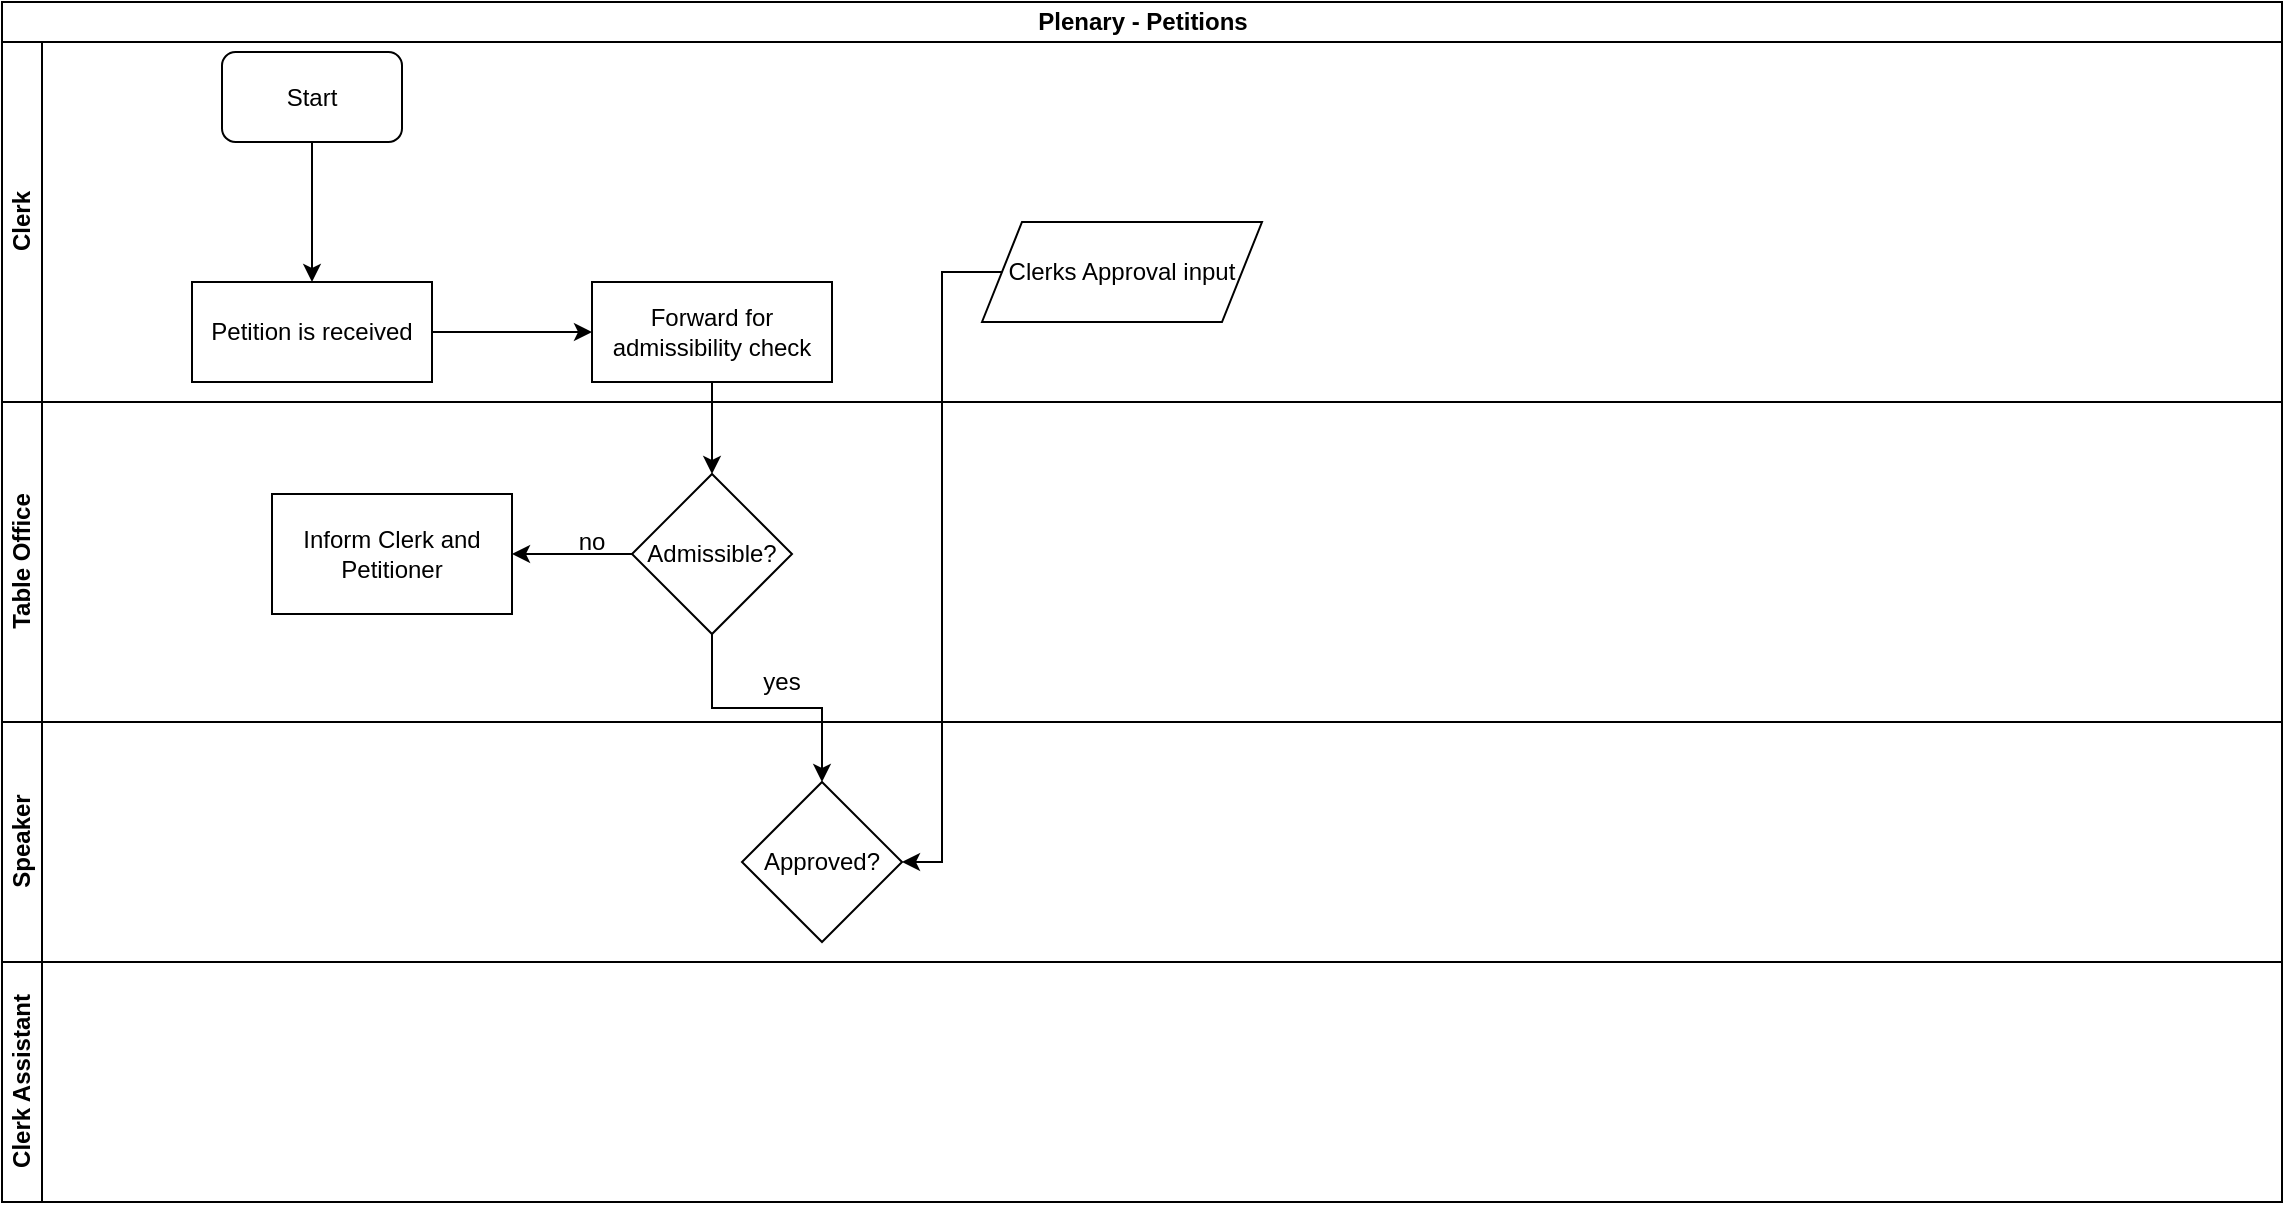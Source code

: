 <mxfile version="13.7.7" type="github">
  <diagram id="5elmPLBtTC9-q5DrvknR" name="Page-1">
    <mxGraphModel dx="910" dy="487" grid="1" gridSize="10" guides="1" tooltips="1" connect="1" arrows="1" fold="1" page="1" pageScale="1" pageWidth="1169" pageHeight="827" math="0" shadow="0">
      <root>
        <mxCell id="0" />
        <mxCell id="1" parent="0" />
        <mxCell id="tOj_U47URgUlZWHvQzIf-1" value="Plenary - Petitions" style="swimlane;html=1;childLayout=stackLayout;resizeParent=1;resizeParentMax=0;horizontal=1;startSize=20;horizontalStack=0;" vertex="1" parent="1">
          <mxGeometry x="10" y="20" width="1140" height="600" as="geometry" />
        </mxCell>
        <mxCell id="tOj_U47URgUlZWHvQzIf-2" value="Clerk" style="swimlane;html=1;startSize=20;horizontal=0;" vertex="1" parent="tOj_U47URgUlZWHvQzIf-1">
          <mxGeometry y="20" width="1140" height="180" as="geometry" />
        </mxCell>
        <mxCell id="tOj_U47URgUlZWHvQzIf-10" value="Start" style="rounded=1;whiteSpace=wrap;html=1;" vertex="1" parent="tOj_U47URgUlZWHvQzIf-2">
          <mxGeometry x="110" y="5" width="90" height="45" as="geometry" />
        </mxCell>
        <mxCell id="tOj_U47URgUlZWHvQzIf-25" value="Clerks Approval input" style="shape=parallelogram;perimeter=parallelogramPerimeter;whiteSpace=wrap;html=1;fixedSize=1;" vertex="1" parent="tOj_U47URgUlZWHvQzIf-2">
          <mxGeometry x="490" y="90" width="140" height="50" as="geometry" />
        </mxCell>
        <mxCell id="tOj_U47URgUlZWHvQzIf-15" value="Petition is received" style="rounded=0;whiteSpace=wrap;html=1;" vertex="1" parent="tOj_U47URgUlZWHvQzIf-2">
          <mxGeometry x="95" y="120" width="120" height="50" as="geometry" />
        </mxCell>
        <mxCell id="tOj_U47URgUlZWHvQzIf-14" value="" style="edgeStyle=orthogonalEdgeStyle;rounded=0;orthogonalLoop=1;jettySize=auto;html=1;entryX=0.5;entryY=0;entryDx=0;entryDy=0;" edge="1" parent="tOj_U47URgUlZWHvQzIf-2" source="tOj_U47URgUlZWHvQzIf-10" target="tOj_U47URgUlZWHvQzIf-15">
          <mxGeometry relative="1" as="geometry">
            <mxPoint x="155" y="122.5" as="targetPoint" />
          </mxGeometry>
        </mxCell>
        <mxCell id="tOj_U47URgUlZWHvQzIf-3" value="Table Office" style="swimlane;html=1;startSize=20;horizontal=0;" vertex="1" parent="tOj_U47URgUlZWHvQzIf-1">
          <mxGeometry y="200" width="1140" height="160" as="geometry" />
        </mxCell>
        <mxCell id="tOj_U47URgUlZWHvQzIf-30" value="no" style="text;html=1;strokeColor=none;fillColor=none;align=center;verticalAlign=middle;whiteSpace=wrap;rounded=0;" vertex="1" parent="tOj_U47URgUlZWHvQzIf-3">
          <mxGeometry x="275" y="60" width="40" height="20" as="geometry" />
        </mxCell>
        <mxCell id="tOj_U47URgUlZWHvQzIf-18" value="Admissible?" style="rhombus;whiteSpace=wrap;html=1;rounded=0;" vertex="1" parent="tOj_U47URgUlZWHvQzIf-3">
          <mxGeometry x="315" y="36" width="80" height="80" as="geometry" />
        </mxCell>
        <mxCell id="tOj_U47URgUlZWHvQzIf-24" value="yes" style="text;html=1;strokeColor=none;fillColor=none;align=center;verticalAlign=middle;whiteSpace=wrap;rounded=0;" vertex="1" parent="tOj_U47URgUlZWHvQzIf-3">
          <mxGeometry x="370" y="130" width="40" height="20" as="geometry" />
        </mxCell>
        <mxCell id="tOj_U47URgUlZWHvQzIf-4" value="Speaker" style="swimlane;html=1;startSize=20;horizontal=0;" vertex="1" parent="tOj_U47URgUlZWHvQzIf-1">
          <mxGeometry y="360" width="1140" height="120" as="geometry" />
        </mxCell>
        <mxCell id="tOj_U47URgUlZWHvQzIf-22" value="Approved?" style="rhombus;whiteSpace=wrap;html=1;rounded=0;" vertex="1" parent="tOj_U47URgUlZWHvQzIf-4">
          <mxGeometry x="370" y="30" width="80" height="80" as="geometry" />
        </mxCell>
        <mxCell id="tOj_U47URgUlZWHvQzIf-9" value="Clerk Assistant" style="swimlane;html=1;startSize=20;horizontal=0;" vertex="1" parent="tOj_U47URgUlZWHvQzIf-1">
          <mxGeometry y="480" width="1140" height="120" as="geometry" />
        </mxCell>
        <mxCell id="tOj_U47URgUlZWHvQzIf-23" value="" style="edgeStyle=orthogonalEdgeStyle;rounded=0;orthogonalLoop=1;jettySize=auto;html=1;" edge="1" parent="tOj_U47URgUlZWHvQzIf-1" source="tOj_U47URgUlZWHvQzIf-18" target="tOj_U47URgUlZWHvQzIf-22">
          <mxGeometry relative="1" as="geometry" />
        </mxCell>
        <mxCell id="tOj_U47URgUlZWHvQzIf-27" value="" style="edgeStyle=orthogonalEdgeStyle;rounded=0;orthogonalLoop=1;jettySize=auto;html=1;entryX=1;entryY=0.5;entryDx=0;entryDy=0;" edge="1" parent="tOj_U47URgUlZWHvQzIf-1" source="tOj_U47URgUlZWHvQzIf-25" target="tOj_U47URgUlZWHvQzIf-22">
          <mxGeometry relative="1" as="geometry">
            <mxPoint x="520" y="240" as="targetPoint" />
          </mxGeometry>
        </mxCell>
        <mxCell id="tOj_U47URgUlZWHvQzIf-19" value="" style="edgeStyle=orthogonalEdgeStyle;rounded=0;orthogonalLoop=1;jettySize=auto;html=1;" edge="1" parent="1" source="tOj_U47URgUlZWHvQzIf-16" target="tOj_U47URgUlZWHvQzIf-18">
          <mxGeometry relative="1" as="geometry" />
        </mxCell>
        <mxCell id="tOj_U47URgUlZWHvQzIf-16" value="Forward for admissibility check" style="rounded=0;whiteSpace=wrap;html=1;" vertex="1" parent="1">
          <mxGeometry x="305" y="160" width="120" height="50" as="geometry" />
        </mxCell>
        <mxCell id="tOj_U47URgUlZWHvQzIf-17" value="" style="edgeStyle=orthogonalEdgeStyle;rounded=0;orthogonalLoop=1;jettySize=auto;html=1;" edge="1" parent="1" source="tOj_U47URgUlZWHvQzIf-15" target="tOj_U47URgUlZWHvQzIf-16">
          <mxGeometry relative="1" as="geometry" />
        </mxCell>
        <mxCell id="tOj_U47URgUlZWHvQzIf-28" value="Inform Clerk and Petitioner" style="whiteSpace=wrap;html=1;rounded=0;" vertex="1" parent="1">
          <mxGeometry x="145" y="266" width="120" height="60" as="geometry" />
        </mxCell>
        <mxCell id="tOj_U47URgUlZWHvQzIf-29" value="" style="edgeStyle=orthogonalEdgeStyle;rounded=0;orthogonalLoop=1;jettySize=auto;html=1;" edge="1" parent="1" source="tOj_U47URgUlZWHvQzIf-18" target="tOj_U47URgUlZWHvQzIf-28">
          <mxGeometry relative="1" as="geometry" />
        </mxCell>
      </root>
    </mxGraphModel>
  </diagram>
</mxfile>
